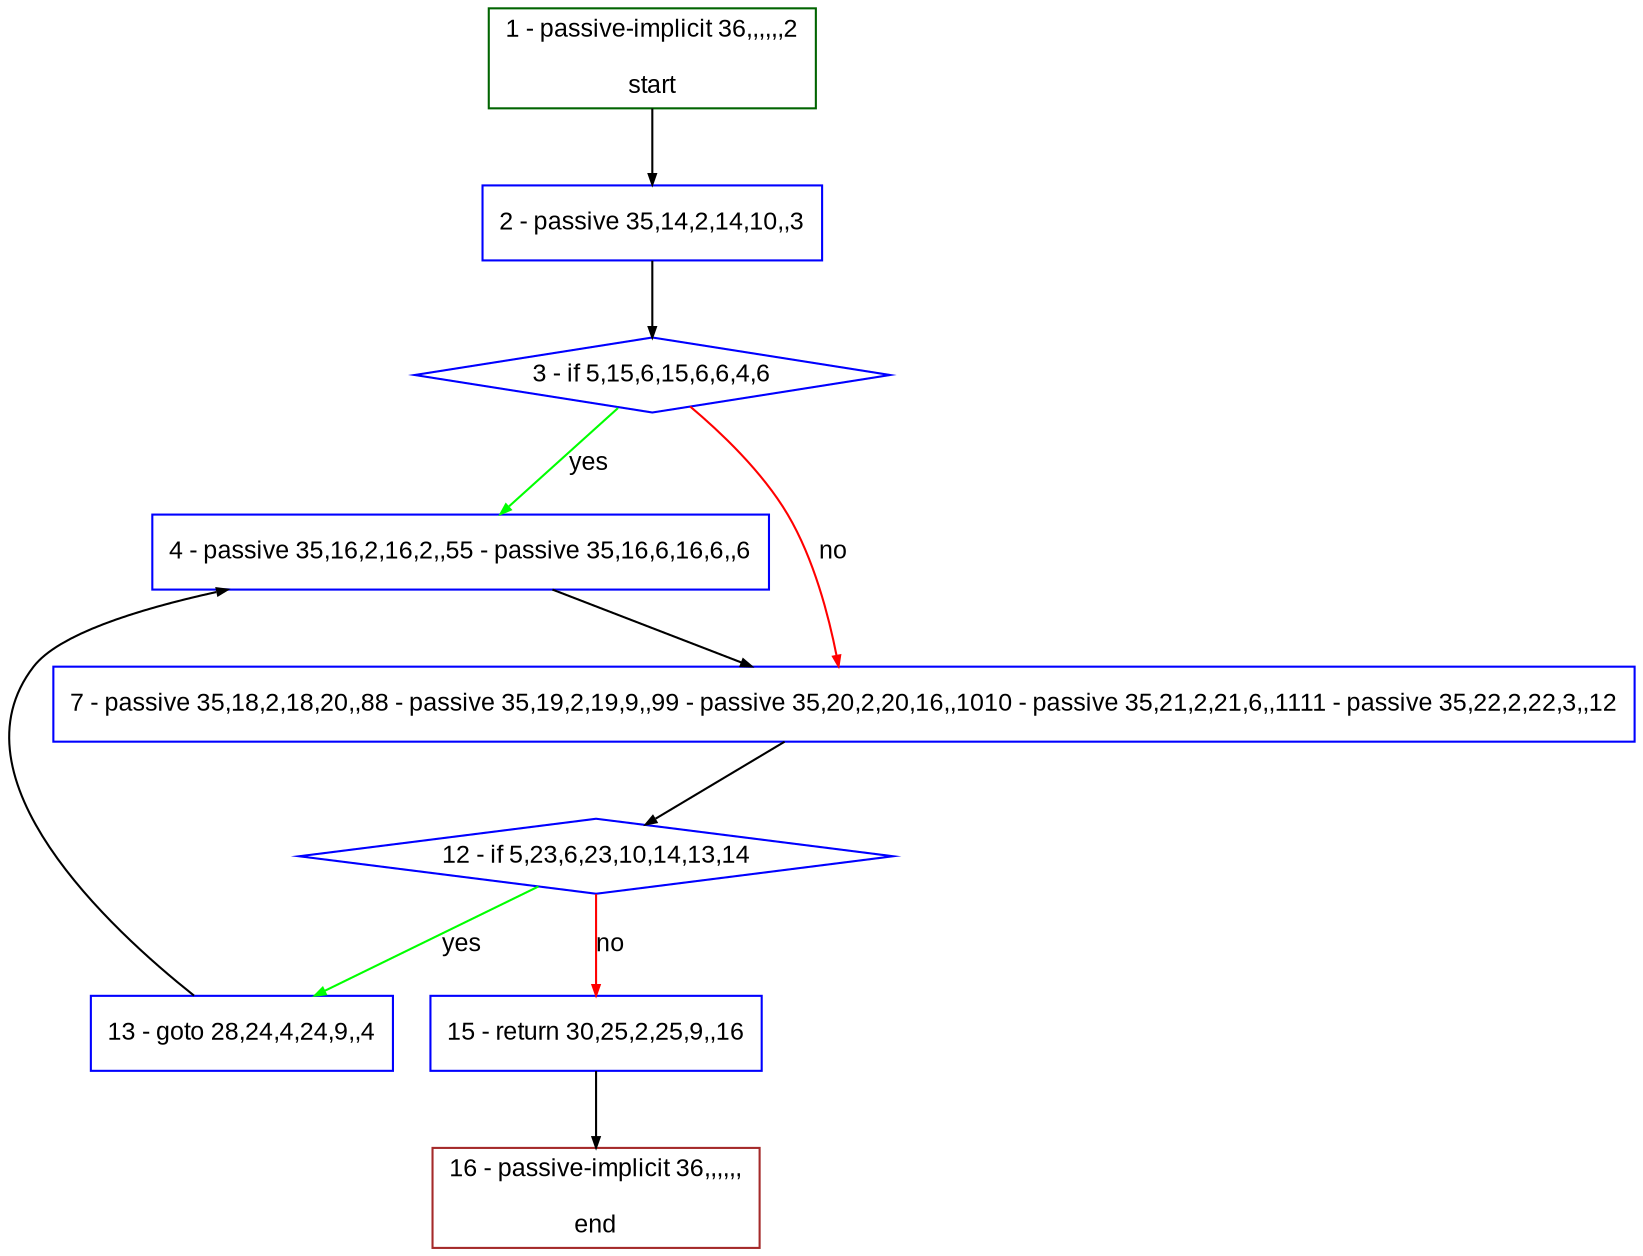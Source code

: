 digraph "" {
  graph [bgcolor="white", fillcolor="#FFFFCC", pack="true", packmode="clust", fontname="Arial", label="", fontsize="12", compound="true", style="rounded,filled"];
  node [node_initialized="no", fillcolor="white", fontname="Arial", label="", color="grey", fontsize="12", fixedsize="false", compound="true", shape="rectangle", style="filled"];
  edge [arrowtail="none", lhead="", fontcolor="black", fontname="Arial", label="", color="black", fontsize="12", arrowhead="normal", arrowsize="0.5", compound="true", ltail="", dir="forward"];
  __N1 [fillcolor="#ffffff", label="2 - passive 35,14,2,14,10,,3", color="#0000ff", shape="box", style="filled"];
  __N2 [fillcolor="#ffffff", label="1 - passive-implicit 36,,,,,,2\n\nstart", color="#006400", shape="box", style="filled"];
  __N3 [fillcolor="#ffffff", label="3 - if 5,15,6,15,6,6,4,6", color="#0000ff", shape="diamond", style="filled"];
  __N4 [fillcolor="#ffffff", label="4 - passive 35,16,2,16,2,,55 - passive 35,16,6,16,6,,6", color="#0000ff", shape="box", style="filled"];
  __N5 [fillcolor="#ffffff", label="7 - passive 35,18,2,18,20,,88 - passive 35,19,2,19,9,,99 - passive 35,20,2,20,16,,1010 - passive 35,21,2,21,6,,1111 - passive 35,22,2,22,3,,12", color="#0000ff", shape="box", style="filled"];
  __N6 [fillcolor="#ffffff", label="12 - if 5,23,6,23,10,14,13,14", color="#0000ff", shape="diamond", style="filled"];
  __N7 [fillcolor="#ffffff", label="13 - goto 28,24,4,24,9,,4", color="#0000ff", shape="box", style="filled"];
  __N8 [fillcolor="#ffffff", label="15 - return 30,25,2,25,9,,16", color="#0000ff", shape="box", style="filled"];
  __N9 [fillcolor="#ffffff", label="16 - passive-implicit 36,,,,,,\n\nend", color="#a52a2a", shape="box", style="filled"];
  __N2 -> __N1 [arrowtail="none", color="#000000", label="", arrowhead="normal", dir="forward"];
  __N1 -> __N3 [arrowtail="none", color="#000000", label="", arrowhead="normal", dir="forward"];
  __N3 -> __N4 [arrowtail="none", color="#00ff00", label="yes", arrowhead="normal", dir="forward"];
  __N3 -> __N5 [arrowtail="none", color="#ff0000", label="no", arrowhead="normal", dir="forward"];
  __N4 -> __N5 [arrowtail="none", color="#000000", label="", arrowhead="normal", dir="forward"];
  __N5 -> __N6 [arrowtail="none", color="#000000", label="", arrowhead="normal", dir="forward"];
  __N6 -> __N7 [arrowtail="none", color="#00ff00", label="yes", arrowhead="normal", dir="forward"];
  __N6 -> __N8 [arrowtail="none", color="#ff0000", label="no", arrowhead="normal", dir="forward"];
  __N7 -> __N4 [arrowtail="none", color="#000000", label="", arrowhead="normal", dir="forward"];
  __N8 -> __N9 [arrowtail="none", color="#000000", label="", arrowhead="normal", dir="forward"];
}
